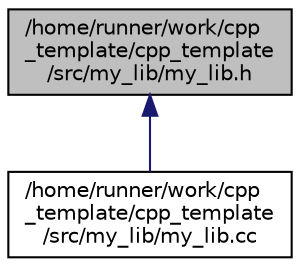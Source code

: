 digraph "/home/runner/work/cpp_template/cpp_template/src/my_lib/my_lib.h"
{
 // LATEX_PDF_SIZE
  edge [fontname="Helvetica",fontsize="10",labelfontname="Helvetica",labelfontsize="10"];
  node [fontname="Helvetica",fontsize="10",shape=record];
  Node1 [label="/home/runner/work/cpp\l_template/cpp_template\l/src/my_lib/my_lib.h",height=0.2,width=0.4,color="black", fillcolor="grey75", style="filled", fontcolor="black",tooltip=" "];
  Node1 -> Node2 [dir="back",color="midnightblue",fontsize="10",style="solid",fontname="Helvetica"];
  Node2 [label="/home/runner/work/cpp\l_template/cpp_template\l/src/my_lib/my_lib.cc",height=0.2,width=0.4,color="black", fillcolor="white", style="filled",URL="$my__lib_8cc.html",tooltip=" "];
}
